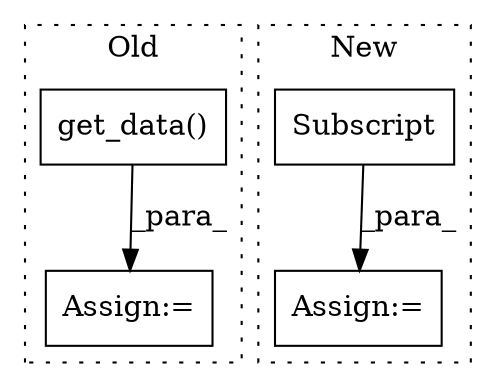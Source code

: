 digraph G {
subgraph cluster0 {
1 [label="get_data()" a="75" s="3770,3802" l="14,1" shape="box"];
3 [label="Assign:=" a="68" s="3756" l="14" shape="box"];
label = "Old";
style="dotted";
}
subgraph cluster1 {
2 [label="Subscript" a="63" s="3920,0" l="32,0" shape="box"];
4 [label="Assign:=" a="68" s="3917" l="3" shape="box"];
label = "New";
style="dotted";
}
1 -> 3 [label="_para_"];
2 -> 4 [label="_para_"];
}